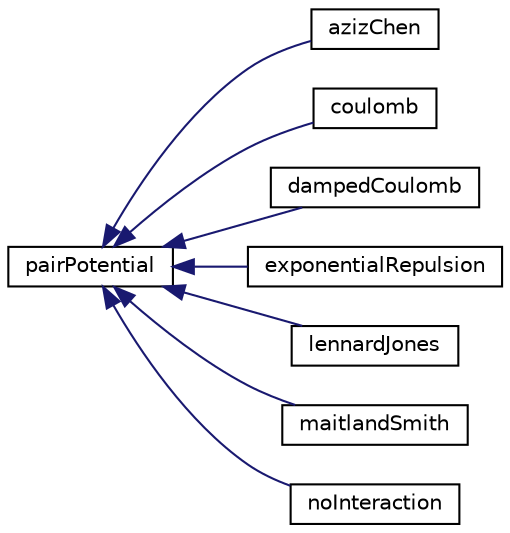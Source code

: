 digraph "Graphical Class Hierarchy"
{
  bgcolor="transparent";
  edge [fontname="Helvetica",fontsize="10",labelfontname="Helvetica",labelfontsize="10"];
  node [fontname="Helvetica",fontsize="10",shape=record];
  rankdir="LR";
  Node1 [label="pairPotential",height=0.2,width=0.4,color="black",URL="$a01765.html"];
  Node1 -> Node2 [dir="back",color="midnightblue",fontsize="10",style="solid",fontname="Helvetica"];
  Node2 [label="azizChen",height=0.2,width=0.4,color="black",URL="$a00094.html",tooltip="Foam::pairPotentials::azizChen. "];
  Node1 -> Node3 [dir="back",color="midnightblue",fontsize="10",style="solid",fontname="Helvetica"];
  Node3 [label="coulomb",height=0.2,width=0.4,color="black",URL="$a00414.html"];
  Node1 -> Node4 [dir="back",color="midnightblue",fontsize="10",style="solid",fontname="Helvetica"];
  Node4 [label="dampedCoulomb",height=0.2,width=0.4,color="black",URL="$a00498.html"];
  Node1 -> Node5 [dir="back",color="midnightblue",fontsize="10",style="solid",fontname="Helvetica"];
  Node5 [label="exponentialRepulsion",height=0.2,width=0.4,color="black",URL="$a00693.html"];
  Node1 -> Node6 [dir="back",color="midnightblue",fontsize="10",style="solid",fontname="Helvetica"];
  Node6 [label="lennardJones",height=0.2,width=0.4,color="black",URL="$a01292.html"];
  Node1 -> Node7 [dir="back",color="midnightblue",fontsize="10",style="solid",fontname="Helvetica"];
  Node7 [label="maitlandSmith",height=0.2,width=0.4,color="black",URL="$a01395.html",tooltip="Foam::pairPotentials::maitlandSmith. "];
  Node1 -> Node8 [dir="back",color="midnightblue",fontsize="10",style="solid",fontname="Helvetica"];
  Node8 [label="noInteraction",height=0.2,width=0.4,color="black",URL="$a01608.html"];
}
